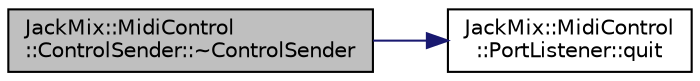 digraph "JackMix::MidiControl::ControlSender::~ControlSender"
{
 // LATEX_PDF_SIZE
  edge [fontname="Helvetica",fontsize="10",labelfontname="Helvetica",labelfontsize="10"];
  node [fontname="Helvetica",fontsize="10",shape=record];
  rankdir="LR";
  Node1 [label="JackMix::MidiControl\l::ControlSender::~ControlSender",height=0.2,width=0.4,color="black", fillcolor="grey75", style="filled", fontcolor="black",tooltip=" "];
  Node1 -> Node2 [color="midnightblue",fontsize="10",style="solid",fontname="Helvetica"];
  Node2 [label="JackMix::MidiControl\l::PortListener::quit",height=0.2,width=0.4,color="black", fillcolor="white", style="filled",URL="$dd/d55/class_jack_mix_1_1_midi_control_1_1_port_listener.html#a1d7c54c59283f870112bb8ea3ad797b5",tooltip=" "];
}
